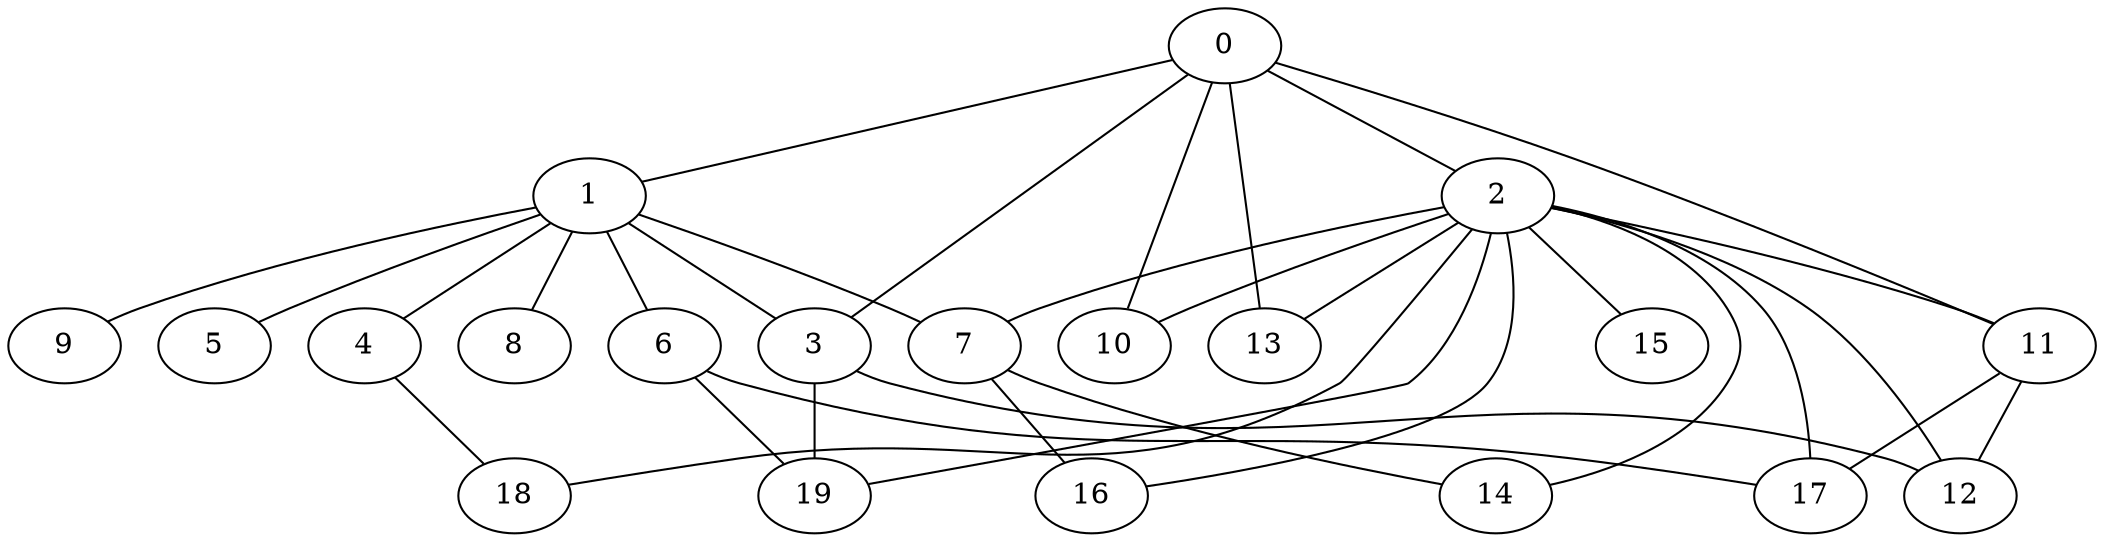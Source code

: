 graph graphname {0--1
0--2
0--3
0--10
0--11
0--13
1--3
1--4
1--5
1--6
1--7
1--8
1--9
2--7
2--10
2--11
2--12
2--13
2--14
2--15
2--16
2--17
2--18
2--19
3--12
3--19
4--18
6--17
6--19
7--14
7--16
11--12
11--17
}